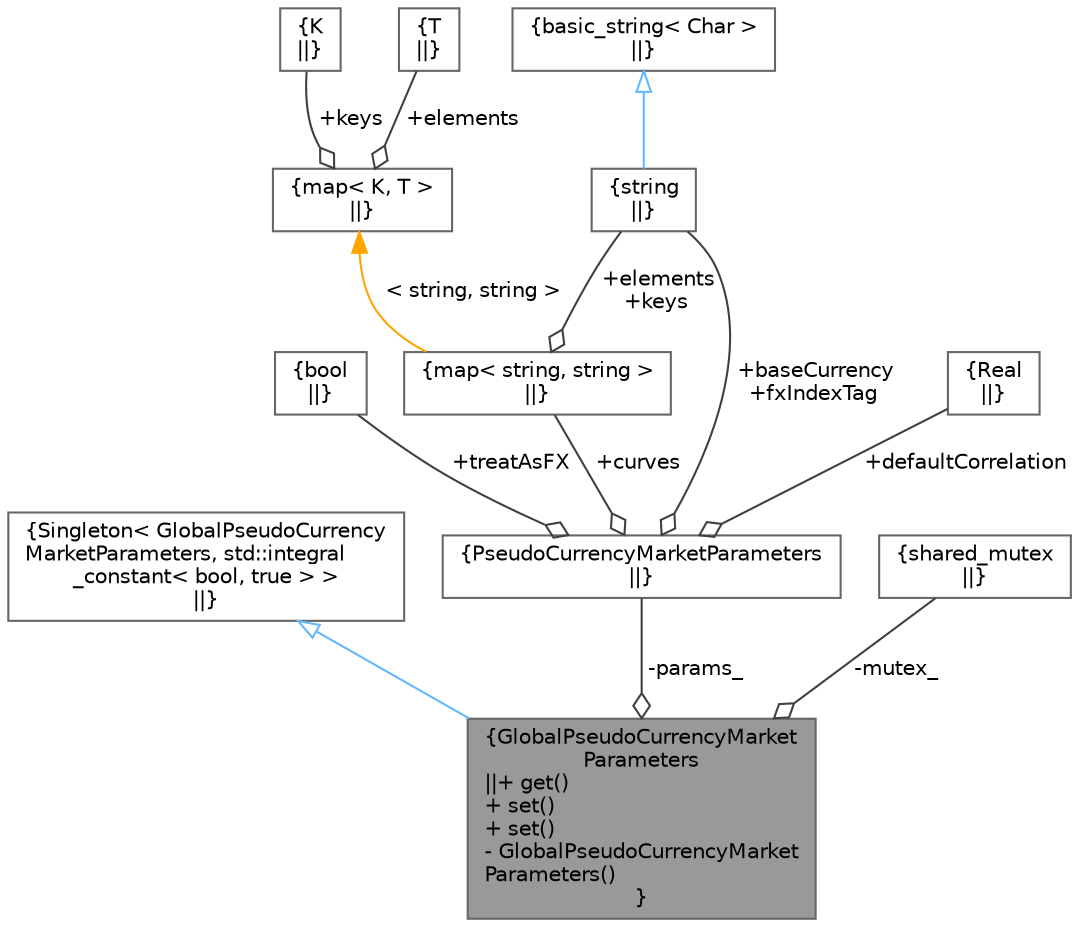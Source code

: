 digraph "GlobalPseudoCurrencyMarketParameters"
{
 // INTERACTIVE_SVG=YES
 // LATEX_PDF_SIZE
  bgcolor="transparent";
  edge [fontname=Helvetica,fontsize=10,labelfontname=Helvetica,labelfontsize=10];
  node [fontname=Helvetica,fontsize=10,shape=box,height=0.2,width=0.4];
  Node1 [label="{GlobalPseudoCurrencyMarket\lParameters\n||+ get()\l+ set()\l+ set()\l- GlobalPseudoCurrencyMarket\lParameters()\l}",height=0.2,width=0.4,color="gray40", fillcolor="grey60", style="filled", fontcolor="black",tooltip="Singleton to store Global parameters, this should be initialised at some point with PEGP."];
  Node2 -> Node1 [dir="back",color="steelblue1",style="solid",arrowtail="onormal"];
  Node2 [label="{Singleton\< GlobalPseudoCurrency\lMarketParameters, std::integral\l_constant\< bool, true \> \>\n||}",height=0.2,width=0.4,color="gray40", fillcolor="white", style="filled",tooltip=" "];
  Node3 -> Node1 [color="grey25",style="solid",label=" -params_" ,arrowhead="odiamond"];
  Node3 [label="{PseudoCurrencyMarketParameters\n||}",height=0.2,width=0.4,color="gray40", fillcolor="white", style="filled",URL="$structore_1_1data_1_1_pseudo_currency_market_parameters.html",tooltip="Struct to store parameters for commodities to be treatred as pseudo currencies."];
  Node4 -> Node3 [color="grey25",style="solid",label=" +treatAsFX" ,arrowhead="odiamond"];
  Node4 [label="{bool\n||}",height=0.2,width=0.4,color="gray40", fillcolor="white", style="filled",URL="$classbool.html",tooltip=" "];
  Node5 -> Node3 [color="grey25",style="solid",label=" +baseCurrency\n+fxIndexTag" ,arrowhead="odiamond"];
  Node5 [label="{string\n||}",height=0.2,width=0.4,color="gray40", fillcolor="white", style="filled",tooltip=" "];
  Node6 -> Node5 [dir="back",color="steelblue1",style="solid",arrowtail="onormal"];
  Node6 [label="{basic_string\< Char \>\n||}",height=0.2,width=0.4,color="gray40", fillcolor="white", style="filled",tooltip=" "];
  Node7 -> Node3 [color="grey25",style="solid",label=" +curves" ,arrowhead="odiamond"];
  Node7 [label="{map\< string, string \>\n||}",height=0.2,width=0.4,color="gray40", fillcolor="white", style="filled",tooltip=" "];
  Node5 -> Node7 [color="grey25",style="solid",label=" +elements\n+keys" ,arrowhead="odiamond"];
  Node8 -> Node7 [dir="back",color="orange",style="solid",label=" \< string, string \>" ];
  Node8 [label="{map\< K, T \>\n||}",height=0.2,width=0.4,color="gray40", fillcolor="white", style="filled",tooltip=" "];
  Node9 -> Node8 [color="grey25",style="solid",label=" +keys" ,arrowhead="odiamond"];
  Node9 [label="{K\n||}",height=0.2,width=0.4,color="gray40", fillcolor="white", style="filled",tooltip=" "];
  Node10 -> Node8 [color="grey25",style="solid",label=" +elements" ,arrowhead="odiamond"];
  Node10 [label="{T\n||}",height=0.2,width=0.4,color="gray40", fillcolor="white", style="filled",tooltip=" "];
  Node11 -> Node3 [color="grey25",style="solid",label=" +defaultCorrelation" ,arrowhead="odiamond"];
  Node11 [label="{Real\n||}",height=0.2,width=0.4,color="gray40", fillcolor="white", style="filled",tooltip=" "];
  Node12 -> Node1 [color="grey25",style="solid",label=" -mutex_" ,arrowhead="odiamond"];
  Node12 [label="{shared_mutex\n||}",height=0.2,width=0.4,color="gray40", fillcolor="white", style="filled",tooltip=" "];
}
